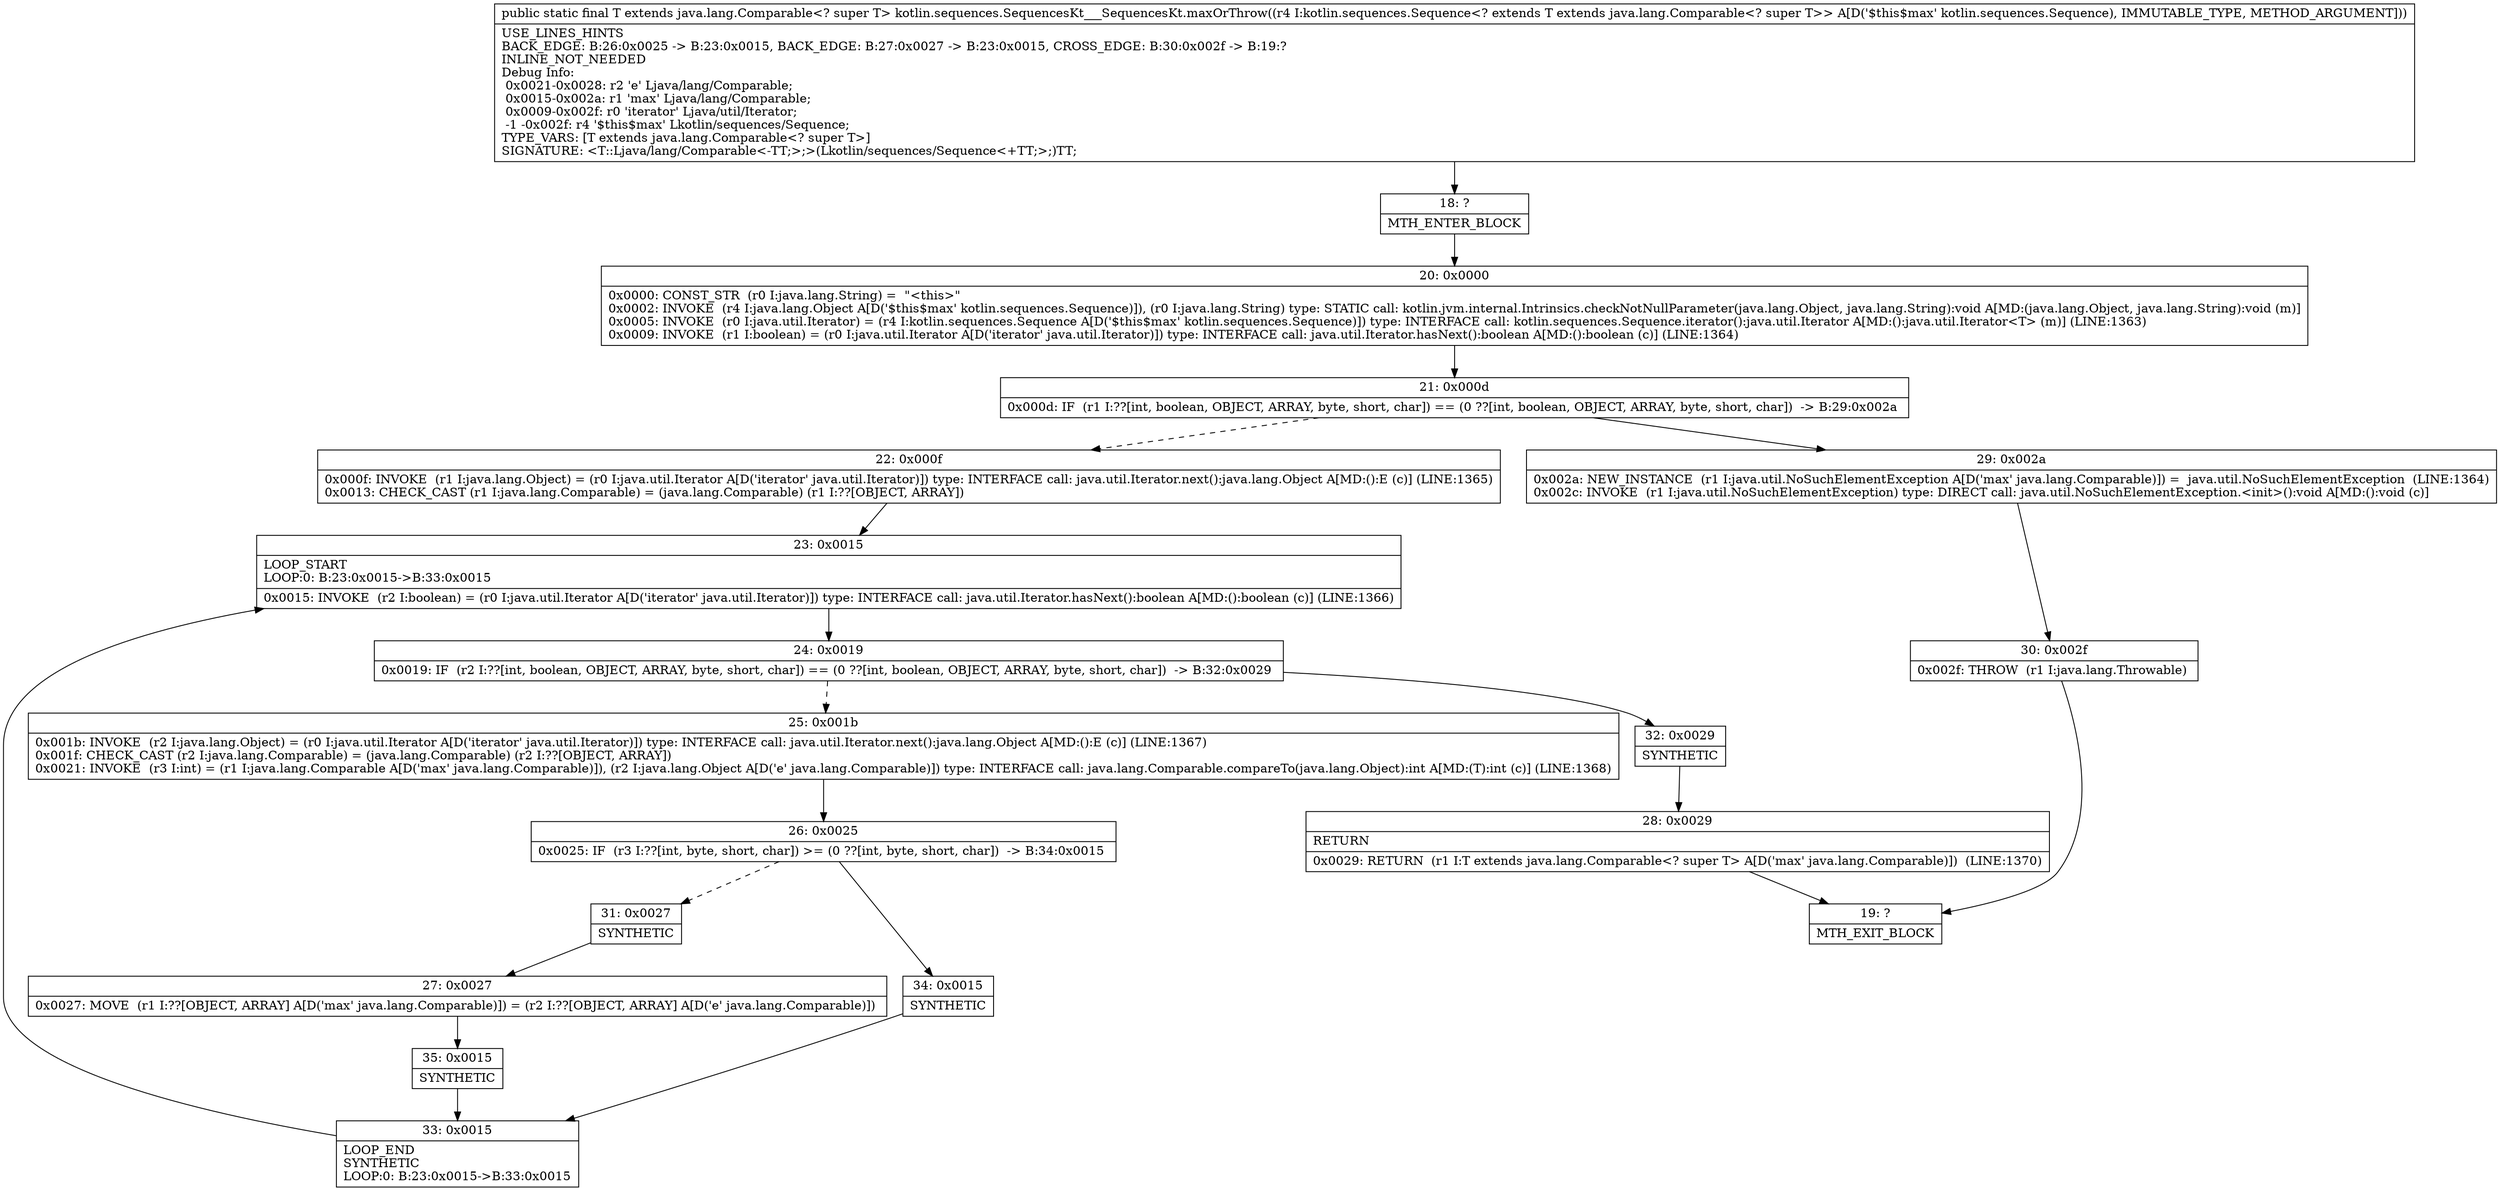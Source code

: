 digraph "CFG forkotlin.sequences.SequencesKt___SequencesKt.maxOrThrow(Lkotlin\/sequences\/Sequence;)Ljava\/lang\/Comparable;" {
Node_18 [shape=record,label="{18\:\ ?|MTH_ENTER_BLOCK\l}"];
Node_20 [shape=record,label="{20\:\ 0x0000|0x0000: CONST_STR  (r0 I:java.lang.String) =  \"\<this\>\" \l0x0002: INVOKE  (r4 I:java.lang.Object A[D('$this$max' kotlin.sequences.Sequence)]), (r0 I:java.lang.String) type: STATIC call: kotlin.jvm.internal.Intrinsics.checkNotNullParameter(java.lang.Object, java.lang.String):void A[MD:(java.lang.Object, java.lang.String):void (m)]\l0x0005: INVOKE  (r0 I:java.util.Iterator) = (r4 I:kotlin.sequences.Sequence A[D('$this$max' kotlin.sequences.Sequence)]) type: INTERFACE call: kotlin.sequences.Sequence.iterator():java.util.Iterator A[MD:():java.util.Iterator\<T\> (m)] (LINE:1363)\l0x0009: INVOKE  (r1 I:boolean) = (r0 I:java.util.Iterator A[D('iterator' java.util.Iterator)]) type: INTERFACE call: java.util.Iterator.hasNext():boolean A[MD:():boolean (c)] (LINE:1364)\l}"];
Node_21 [shape=record,label="{21\:\ 0x000d|0x000d: IF  (r1 I:??[int, boolean, OBJECT, ARRAY, byte, short, char]) == (0 ??[int, boolean, OBJECT, ARRAY, byte, short, char])  \-\> B:29:0x002a \l}"];
Node_22 [shape=record,label="{22\:\ 0x000f|0x000f: INVOKE  (r1 I:java.lang.Object) = (r0 I:java.util.Iterator A[D('iterator' java.util.Iterator)]) type: INTERFACE call: java.util.Iterator.next():java.lang.Object A[MD:():E (c)] (LINE:1365)\l0x0013: CHECK_CAST (r1 I:java.lang.Comparable) = (java.lang.Comparable) (r1 I:??[OBJECT, ARRAY]) \l}"];
Node_23 [shape=record,label="{23\:\ 0x0015|LOOP_START\lLOOP:0: B:23:0x0015\-\>B:33:0x0015\l|0x0015: INVOKE  (r2 I:boolean) = (r0 I:java.util.Iterator A[D('iterator' java.util.Iterator)]) type: INTERFACE call: java.util.Iterator.hasNext():boolean A[MD:():boolean (c)] (LINE:1366)\l}"];
Node_24 [shape=record,label="{24\:\ 0x0019|0x0019: IF  (r2 I:??[int, boolean, OBJECT, ARRAY, byte, short, char]) == (0 ??[int, boolean, OBJECT, ARRAY, byte, short, char])  \-\> B:32:0x0029 \l}"];
Node_25 [shape=record,label="{25\:\ 0x001b|0x001b: INVOKE  (r2 I:java.lang.Object) = (r0 I:java.util.Iterator A[D('iterator' java.util.Iterator)]) type: INTERFACE call: java.util.Iterator.next():java.lang.Object A[MD:():E (c)] (LINE:1367)\l0x001f: CHECK_CAST (r2 I:java.lang.Comparable) = (java.lang.Comparable) (r2 I:??[OBJECT, ARRAY]) \l0x0021: INVOKE  (r3 I:int) = (r1 I:java.lang.Comparable A[D('max' java.lang.Comparable)]), (r2 I:java.lang.Object A[D('e' java.lang.Comparable)]) type: INTERFACE call: java.lang.Comparable.compareTo(java.lang.Object):int A[MD:(T):int (c)] (LINE:1368)\l}"];
Node_26 [shape=record,label="{26\:\ 0x0025|0x0025: IF  (r3 I:??[int, byte, short, char]) \>= (0 ??[int, byte, short, char])  \-\> B:34:0x0015 \l}"];
Node_31 [shape=record,label="{31\:\ 0x0027|SYNTHETIC\l}"];
Node_27 [shape=record,label="{27\:\ 0x0027|0x0027: MOVE  (r1 I:??[OBJECT, ARRAY] A[D('max' java.lang.Comparable)]) = (r2 I:??[OBJECT, ARRAY] A[D('e' java.lang.Comparable)]) \l}"];
Node_35 [shape=record,label="{35\:\ 0x0015|SYNTHETIC\l}"];
Node_33 [shape=record,label="{33\:\ 0x0015|LOOP_END\lSYNTHETIC\lLOOP:0: B:23:0x0015\-\>B:33:0x0015\l}"];
Node_34 [shape=record,label="{34\:\ 0x0015|SYNTHETIC\l}"];
Node_32 [shape=record,label="{32\:\ 0x0029|SYNTHETIC\l}"];
Node_28 [shape=record,label="{28\:\ 0x0029|RETURN\l|0x0029: RETURN  (r1 I:T extends java.lang.Comparable\<? super T\> A[D('max' java.lang.Comparable)])  (LINE:1370)\l}"];
Node_19 [shape=record,label="{19\:\ ?|MTH_EXIT_BLOCK\l}"];
Node_29 [shape=record,label="{29\:\ 0x002a|0x002a: NEW_INSTANCE  (r1 I:java.util.NoSuchElementException A[D('max' java.lang.Comparable)]) =  java.util.NoSuchElementException  (LINE:1364)\l0x002c: INVOKE  (r1 I:java.util.NoSuchElementException) type: DIRECT call: java.util.NoSuchElementException.\<init\>():void A[MD:():void (c)]\l}"];
Node_30 [shape=record,label="{30\:\ 0x002f|0x002f: THROW  (r1 I:java.lang.Throwable) \l}"];
MethodNode[shape=record,label="{public static final T extends java.lang.Comparable\<? super T\> kotlin.sequences.SequencesKt___SequencesKt.maxOrThrow((r4 I:kotlin.sequences.Sequence\<? extends T extends java.lang.Comparable\<? super T\>\> A[D('$this$max' kotlin.sequences.Sequence), IMMUTABLE_TYPE, METHOD_ARGUMENT]))  | USE_LINES_HINTS\lBACK_EDGE: B:26:0x0025 \-\> B:23:0x0015, BACK_EDGE: B:27:0x0027 \-\> B:23:0x0015, CROSS_EDGE: B:30:0x002f \-\> B:19:?\lINLINE_NOT_NEEDED\lDebug Info:\l  0x0021\-0x0028: r2 'e' Ljava\/lang\/Comparable;\l  0x0015\-0x002a: r1 'max' Ljava\/lang\/Comparable;\l  0x0009\-0x002f: r0 'iterator' Ljava\/util\/Iterator;\l  \-1 \-0x002f: r4 '$this$max' Lkotlin\/sequences\/Sequence;\lTYPE_VARS: [T extends java.lang.Comparable\<? super T\>]\lSIGNATURE: \<T::Ljava\/lang\/Comparable\<\-TT;\>;\>(Lkotlin\/sequences\/Sequence\<+TT;\>;)TT;\l}"];
MethodNode -> Node_18;Node_18 -> Node_20;
Node_20 -> Node_21;
Node_21 -> Node_22[style=dashed];
Node_21 -> Node_29;
Node_22 -> Node_23;
Node_23 -> Node_24;
Node_24 -> Node_25[style=dashed];
Node_24 -> Node_32;
Node_25 -> Node_26;
Node_26 -> Node_31[style=dashed];
Node_26 -> Node_34;
Node_31 -> Node_27;
Node_27 -> Node_35;
Node_35 -> Node_33;
Node_33 -> Node_23;
Node_34 -> Node_33;
Node_32 -> Node_28;
Node_28 -> Node_19;
Node_29 -> Node_30;
Node_30 -> Node_19;
}


